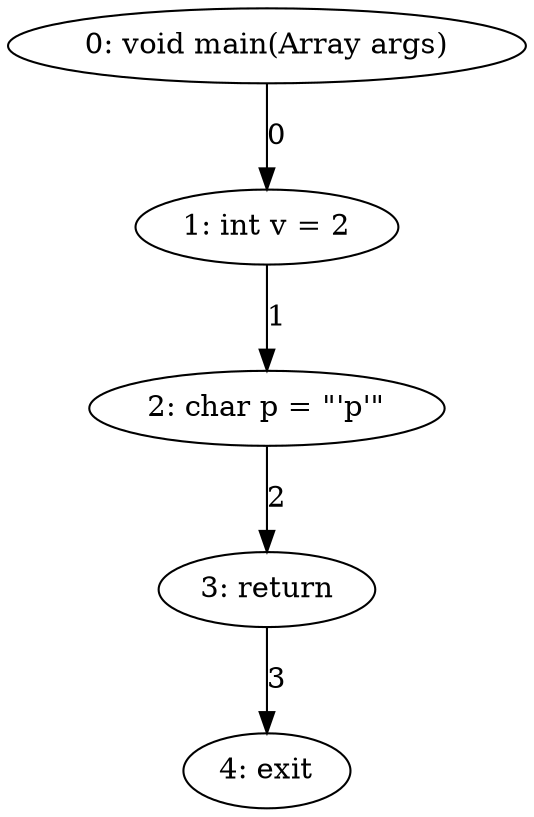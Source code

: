 digraph G {
  1 [ label="0: void main(Array args)" ];
  2 [ label="1: int v = 2" ];
  3 [ label="2: char p = \"'p'\"" ];
  4 [ label="3: return" ];
  5 [ label="4: exit" ];
  1 -> 2 [ label="0" ];
  2 -> 3 [ label="1" ];
  3 -> 4 [ label="2" ];
  4 -> 5 [ label="3" ];
}
